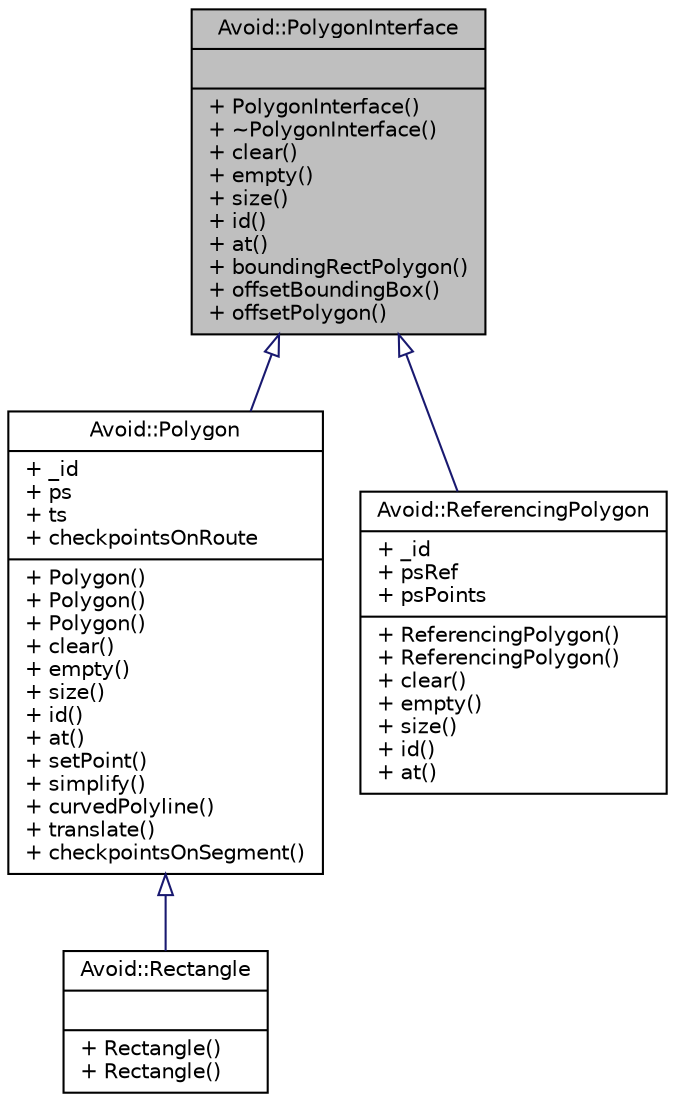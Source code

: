 digraph "Avoid::PolygonInterface"
{
  edge [fontname="Helvetica",fontsize="10",labelfontname="Helvetica",labelfontsize="10"];
  node [fontname="Helvetica",fontsize="10",shape=record];
  Node0 [label="{Avoid::PolygonInterface\n||+ PolygonInterface()\l+ ~PolygonInterface()\l+ clear()\l+ empty()\l+ size()\l+ id()\l+ at()\l+ boundingRectPolygon()\l+ offsetBoundingBox()\l+ offsetPolygon()\l}",height=0.2,width=0.4,color="black", fillcolor="grey75", style="filled", fontcolor="black"];
  Node0 -> Node1 [dir="back",color="midnightblue",fontsize="10",style="solid",arrowtail="onormal",fontname="Helvetica"];
  Node1 [label="{Avoid::Polygon\n|+ _id\l+ ps\l+ ts\l+ checkpointsOnRoute\l|+ Polygon()\l+ Polygon()\l+ Polygon()\l+ clear()\l+ empty()\l+ size()\l+ id()\l+ at()\l+ setPoint()\l+ simplify()\l+ curvedPolyline()\l+ translate()\l+ checkpointsOnSegment()\l}",height=0.2,width=0.4,color="black", fillcolor="white", style="filled",URL="$classAvoid_1_1Polygon.html",tooltip="A dynamic Polygon, to which points can be easily added and removed. "];
  Node1 -> Node2 [dir="back",color="midnightblue",fontsize="10",style="solid",arrowtail="onormal",fontname="Helvetica"];
  Node2 [label="{Avoid::Rectangle\n||+ Rectangle()\l+ Rectangle()\l}",height=0.2,width=0.4,color="black", fillcolor="white", style="filled",URL="$classAvoid_1_1Rectangle.html",tooltip="A Rectangle, a simpler way to define the polygon for square or rectangular shapes. "];
  Node0 -> Node3 [dir="back",color="midnightblue",fontsize="10",style="solid",arrowtail="onormal",fontname="Helvetica"];
  Node3 [label="{Avoid::ReferencingPolygon\n|+ _id\l+ psRef\l+ psPoints\l|+ ReferencingPolygon()\l+ ReferencingPolygon()\l+ clear()\l+ empty()\l+ size()\l+ id()\l+ at()\l}",height=0.2,width=0.4,color="black", fillcolor="white", style="filled",URL="$classAvoid_1_1ReferencingPolygon.html",tooltip="A Polygon which just references its points from other Polygons. "];
}
